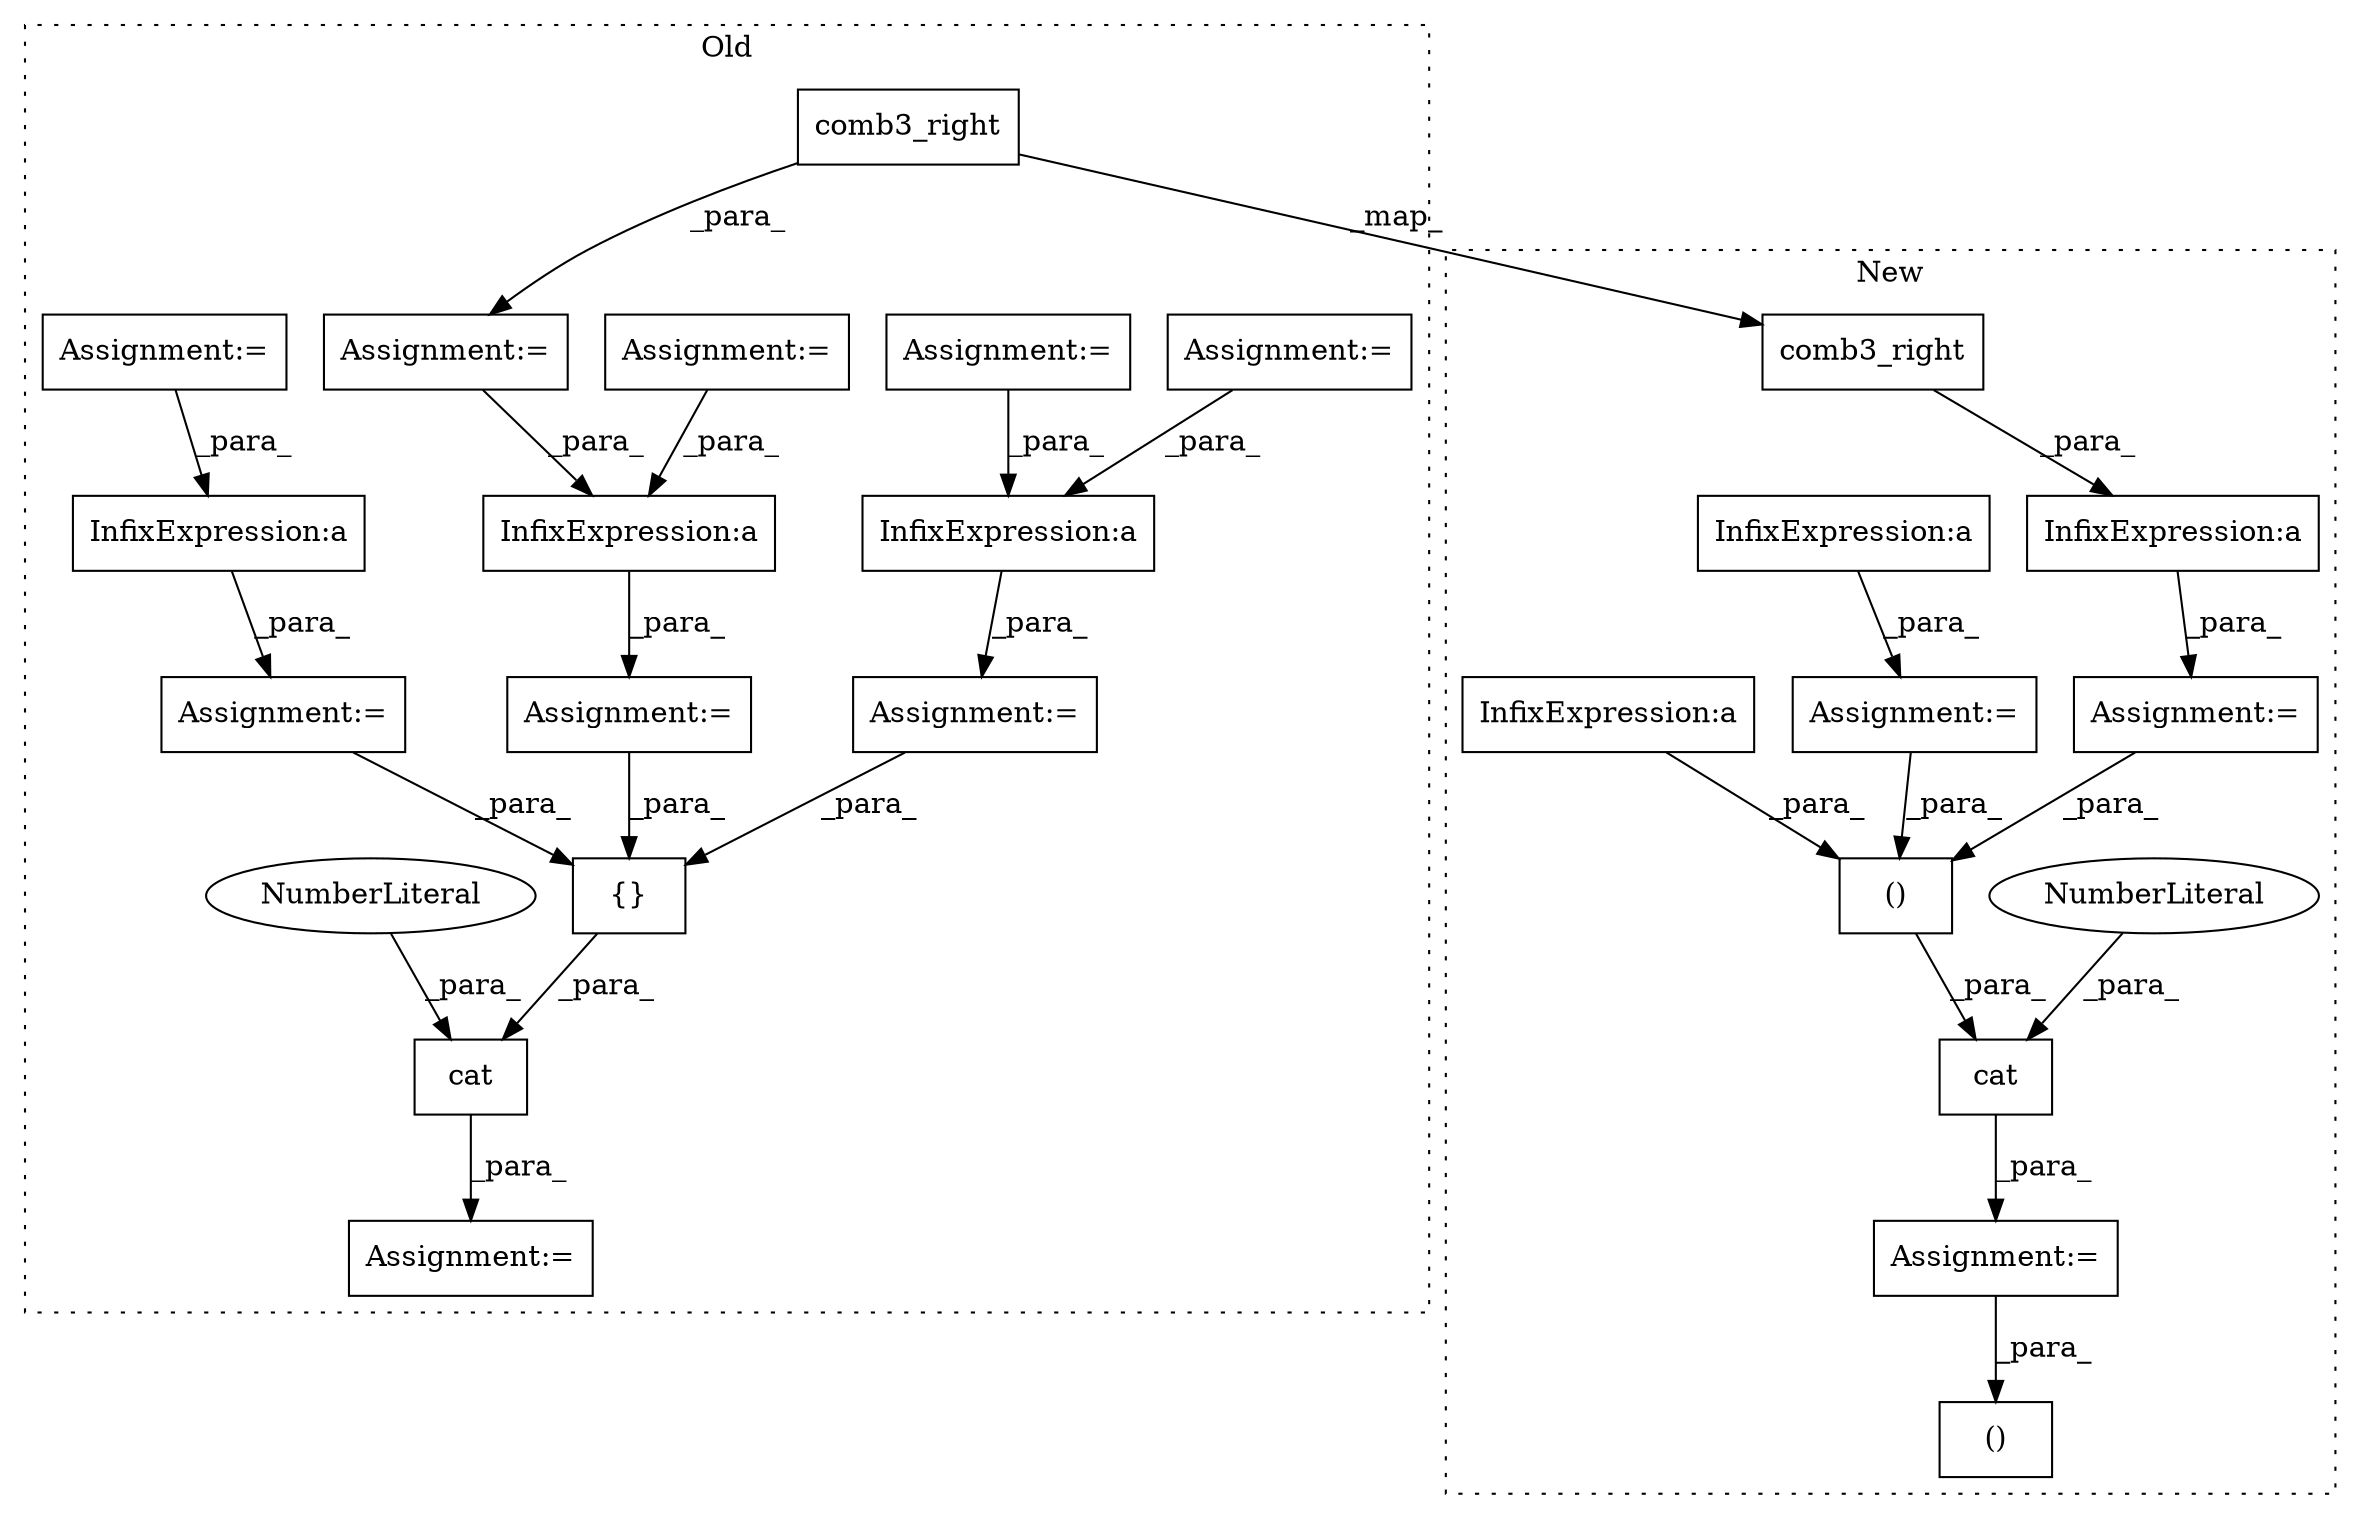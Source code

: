 digraph G {
subgraph cluster0 {
1 [label="comb3_right" a="32" s="14684,14702" l="12,1" shape="box"];
4 [label="Assignment:=" a="7" s="14839" l="1" shape="box"];
5 [label="Assignment:=" a="7" s="14716" l="1" shape="box"];
6 [label="Assignment:=" a="7" s="14462" l="1" shape="box"];
7 [label="Assignment:=" a="7" s="14500" l="1" shape="box"];
8 [label="Assignment:=" a="7" s="14678" l="1" shape="box"];
9 [label="Assignment:=" a="7" s="14419" l="1" shape="box"];
13 [label="Assignment:=" a="7" s="14332" l="1" shape="box"];
14 [label="Assignment:=" a="7" s="14629" l="1" shape="box"];
15 [label="cat" a="32" s="14846,14909" l="4,1" shape="box"];
16 [label="NumberLiteral" a="34" s="14908" l="1" shape="ellipse"];
21 [label="InfixExpression:a" a="27" s="14730" l="3" shape="box"];
23 [label="{}" a="4" s="14859,14906" l="1,1" shape="box"];
25 [label="Assignment:=" a="7" s="14370" l="1" shape="box"];
26 [label="InfixExpression:a" a="27" s="14384" l="3" shape="box"];
27 [label="InfixExpression:a" a="27" s="14514" l="3" shape="box"];
label = "Old";
style="dotted";
}
subgraph cluster1 {
2 [label="comb3_right" a="32" s="11685,11704" l="12,1" shape="box"];
3 [label="()" a="106" s="11776" l="82" shape="box"];
10 [label="Assignment:=" a="7" s="11760" l="1" shape="box"];
11 [label="()" a="106" s="11880" l="19" shape="box"];
12 [label="Assignment:=" a="7" s="11651" l="1" shape="box"];
17 [label="cat" a="32" s="11767,11861" l="9,1" shape="box"];
18 [label="NumberLiteral" a="34" s="11860" l="1" shape="ellipse"];
19 [label="InfixExpression:a" a="27" s="11570" l="3" shape="box"];
20 [label="InfixExpression:a" a="27" s="11739" l="3" shape="box"];
22 [label="InfixExpression:a" a="27" s="11677" l="3" shape="box"];
24 [label="Assignment:=" a="7" s="11544" l="1" shape="box"];
label = "New";
style="dotted";
}
1 -> 8 [label="_para_"];
1 -> 2 [label="_map_"];
2 -> 22 [label="_para_"];
3 -> 17 [label="_para_"];
5 -> 23 [label="_para_"];
6 -> 27 [label="_para_"];
7 -> 23 [label="_para_"];
8 -> 21 [label="_para_"];
9 -> 27 [label="_para_"];
10 -> 11 [label="_para_"];
12 -> 3 [label="_para_"];
13 -> 26 [label="_para_"];
14 -> 21 [label="_para_"];
15 -> 4 [label="_para_"];
16 -> 15 [label="_para_"];
17 -> 10 [label="_para_"];
18 -> 17 [label="_para_"];
19 -> 24 [label="_para_"];
20 -> 3 [label="_para_"];
21 -> 5 [label="_para_"];
22 -> 12 [label="_para_"];
23 -> 15 [label="_para_"];
24 -> 3 [label="_para_"];
25 -> 23 [label="_para_"];
26 -> 25 [label="_para_"];
27 -> 7 [label="_para_"];
}